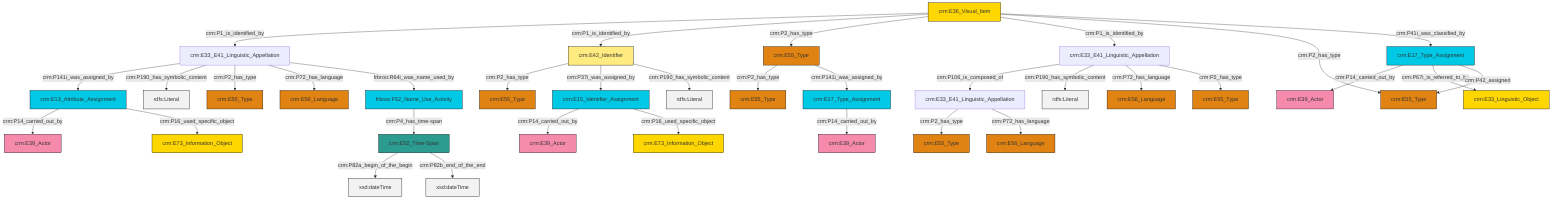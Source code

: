 graph TD
classDef Literal fill:#f2f2f2,stroke:#000000;
classDef CRM_Entity fill:#FFFFFF,stroke:#000000;
classDef Temporal_Entity fill:#00C9E6, stroke:#000000;
classDef Type fill:#E18312, stroke:#000000;
classDef Time-Span fill:#2C9C91, stroke:#000000;
classDef Appellation fill:#FFEB7F, stroke:#000000;
classDef Place fill:#008836, stroke:#000000;
classDef Persistent_Item fill:#B266B2, stroke:#000000;
classDef Conceptual_Object fill:#FFD700, stroke:#000000;
classDef Physical_Thing fill:#D2B48C, stroke:#000000;
classDef Actor fill:#f58aad, stroke:#000000;
classDef PC_Classes fill:#4ce600, stroke:#000000;
classDef Multi fill:#cccccc,stroke:#000000;

0["crm:E55_Type"]:::Type -->|crm:P2_has_type| 6["crm:E55_Type"]:::Type
7["crm:E15_Identifier_Assignment"]:::Temporal_Entity -->|crm:P14_carried_out_by| 8["crm:E39_Actor"]:::Actor
11["crm:E36_Visual_Item"]:::Conceptual_Object -->|crm:P1_is_identified_by| 12["crm:E33_E41_Linguistic_Appellation"]:::Default
17["crm:E42_Identifier"]:::Appellation -->|crm:P2_has_type| 18["crm:E55_Type"]:::Type
19["crm:E13_Attribute_Assignment"]:::Temporal_Entity -->|crm:P14_carried_out_by| 20["crm:E39_Actor"]:::Actor
11["crm:E36_Visual_Item"]:::Conceptual_Object -->|crm:P1_is_identified_by| 17["crm:E42_Identifier"]:::Appellation
17["crm:E42_Identifier"]:::Appellation -->|crm:P37i_was_assigned_by| 7["crm:E15_Identifier_Assignment"]:::Temporal_Entity
7["crm:E15_Identifier_Assignment"]:::Temporal_Entity -->|crm:P16_used_specific_object| 23["crm:E73_Information_Object"]:::Conceptual_Object
11["crm:E36_Visual_Item"]:::Conceptual_Object -->|crm:P2_has_type| 0["crm:E55_Type"]:::Type
12["crm:E33_E41_Linguistic_Appellation"]:::Default -->|crm:P141i_was_assigned_by| 19["crm:E13_Attribute_Assignment"]:::Temporal_Entity
19["crm:E13_Attribute_Assignment"]:::Temporal_Entity -->|crm:P16_used_specific_object| 26["crm:E73_Information_Object"]:::Conceptual_Object
12["crm:E33_E41_Linguistic_Appellation"]:::Default -->|crm:P190_has_symbolic_content| 27[rdfs:Literal]:::Literal
0["crm:E55_Type"]:::Type -->|crm:P141i_was_assigned_by| 30["crm:E17_Type_Assignment"]:::Temporal_Entity
17["crm:E42_Identifier"]:::Appellation -->|crm:P190_has_symbolic_content| 34[rdfs:Literal]:::Literal
37["crm:E52_Time-Span"]:::Time-Span -->|crm:P82a_begin_of_the_begin| 38[xsd:dateTime]:::Literal
21["crm:E33_E41_Linguistic_Appellation"]:::Default -->|crm:P2_has_type| 44["crm:E55_Type"]:::Type
4["crm:E17_Type_Assignment"]:::Temporal_Entity -->|crm:P14_carried_out_by| 49["crm:E39_Actor"]:::Actor
4["crm:E17_Type_Assignment"]:::Temporal_Entity -->|crm:P67i_is_referred_to_by| 13["crm:E33_Linguistic_Object"]:::Conceptual_Object
37["crm:E52_Time-Span"]:::Time-Span -->|crm:P82b_end_of_the_end| 50[xsd:dateTime]:::Literal
11["crm:E36_Visual_Item"]:::Conceptual_Object -->|crm:P1_is_identified_by| 52["crm:E33_E41_Linguistic_Appellation"]:::Default
12["crm:E33_E41_Linguistic_Appellation"]:::Default -->|crm:P2_has_type| 45["crm:E55_Type"]:::Type
52["crm:E33_E41_Linguistic_Appellation"]:::Default -->|crm:P106_is_composed_of| 21["crm:E33_E41_Linguistic_Appellation"]:::Default
9["frbroo:F52_Name_Use_Activity"]:::Temporal_Entity -->|crm:P4_has_time-span| 37["crm:E52_Time-Span"]:::Time-Span
11["crm:E36_Visual_Item"]:::Conceptual_Object -->|crm:P2_has_type| 47["crm:E55_Type"]:::Type
11["crm:E36_Visual_Item"]:::Conceptual_Object -->|crm:P41i_was_classified_by| 4["crm:E17_Type_Assignment"]:::Temporal_Entity
12["crm:E33_E41_Linguistic_Appellation"]:::Default -->|crm:P72_has_language| 40["crm:E56_Language"]:::Type
12["crm:E33_E41_Linguistic_Appellation"]:::Default -->|frbroo:R64i_was_name_used_by| 9["frbroo:F52_Name_Use_Activity"]:::Temporal_Entity
52["crm:E33_E41_Linguistic_Appellation"]:::Default -->|crm:P190_has_symbolic_content| 59[rdfs:Literal]:::Literal
21["crm:E33_E41_Linguistic_Appellation"]:::Default -->|crm:P72_has_language| 42["crm:E56_Language"]:::Type
4["crm:E17_Type_Assignment"]:::Temporal_Entity -->|crm:P42_assigned| 47["crm:E55_Type"]:::Type
52["crm:E33_E41_Linguistic_Appellation"]:::Default -->|crm:P72_has_language| 28["crm:E56_Language"]:::Type
30["crm:E17_Type_Assignment"]:::Temporal_Entity -->|crm:P14_carried_out_by| 15["crm:E39_Actor"]:::Actor
52["crm:E33_E41_Linguistic_Appellation"]:::Default -->|crm:P2_has_type| 2["crm:E55_Type"]:::Type